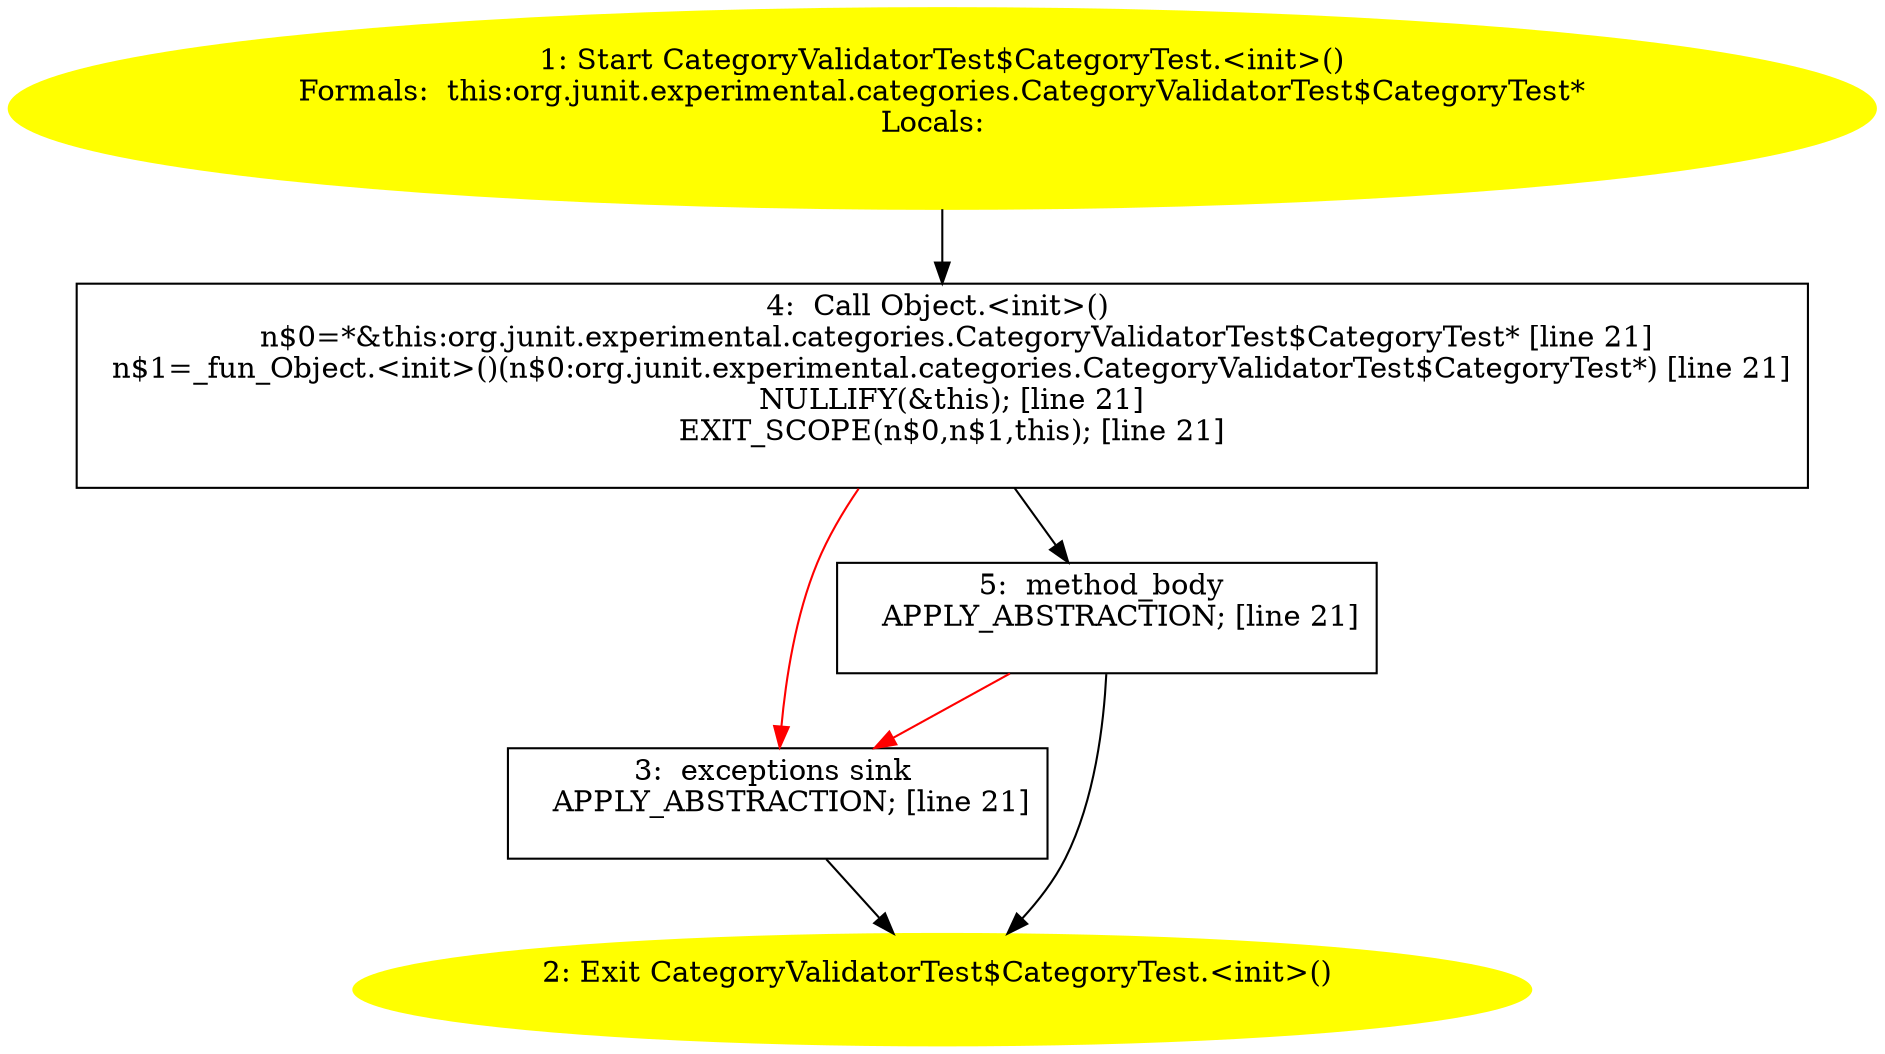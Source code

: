 /* @generated */
digraph cfg {
"org.junit.experimental.categories.CategoryValidatorTest$CategoryTest.<init>().1f8edfe95b43b7611bf7f20965989b74_1" [label="1: Start CategoryValidatorTest$CategoryTest.<init>()\nFormals:  this:org.junit.experimental.categories.CategoryValidatorTest$CategoryTest*\nLocals:  \n  " color=yellow style=filled]
	

	 "org.junit.experimental.categories.CategoryValidatorTest$CategoryTest.<init>().1f8edfe95b43b7611bf7f20965989b74_1" -> "org.junit.experimental.categories.CategoryValidatorTest$CategoryTest.<init>().1f8edfe95b43b7611bf7f20965989b74_4" ;
"org.junit.experimental.categories.CategoryValidatorTest$CategoryTest.<init>().1f8edfe95b43b7611bf7f20965989b74_2" [label="2: Exit CategoryValidatorTest$CategoryTest.<init>() \n  " color=yellow style=filled]
	

"org.junit.experimental.categories.CategoryValidatorTest$CategoryTest.<init>().1f8edfe95b43b7611bf7f20965989b74_3" [label="3:  exceptions sink \n   APPLY_ABSTRACTION; [line 21]\n " shape="box"]
	

	 "org.junit.experimental.categories.CategoryValidatorTest$CategoryTest.<init>().1f8edfe95b43b7611bf7f20965989b74_3" -> "org.junit.experimental.categories.CategoryValidatorTest$CategoryTest.<init>().1f8edfe95b43b7611bf7f20965989b74_2" ;
"org.junit.experimental.categories.CategoryValidatorTest$CategoryTest.<init>().1f8edfe95b43b7611bf7f20965989b74_4" [label="4:  Call Object.<init>() \n   n$0=*&this:org.junit.experimental.categories.CategoryValidatorTest$CategoryTest* [line 21]\n  n$1=_fun_Object.<init>()(n$0:org.junit.experimental.categories.CategoryValidatorTest$CategoryTest*) [line 21]\n  NULLIFY(&this); [line 21]\n  EXIT_SCOPE(n$0,n$1,this); [line 21]\n " shape="box"]
	

	 "org.junit.experimental.categories.CategoryValidatorTest$CategoryTest.<init>().1f8edfe95b43b7611bf7f20965989b74_4" -> "org.junit.experimental.categories.CategoryValidatorTest$CategoryTest.<init>().1f8edfe95b43b7611bf7f20965989b74_5" ;
	 "org.junit.experimental.categories.CategoryValidatorTest$CategoryTest.<init>().1f8edfe95b43b7611bf7f20965989b74_4" -> "org.junit.experimental.categories.CategoryValidatorTest$CategoryTest.<init>().1f8edfe95b43b7611bf7f20965989b74_3" [color="red" ];
"org.junit.experimental.categories.CategoryValidatorTest$CategoryTest.<init>().1f8edfe95b43b7611bf7f20965989b74_5" [label="5:  method_body \n   APPLY_ABSTRACTION; [line 21]\n " shape="box"]
	

	 "org.junit.experimental.categories.CategoryValidatorTest$CategoryTest.<init>().1f8edfe95b43b7611bf7f20965989b74_5" -> "org.junit.experimental.categories.CategoryValidatorTest$CategoryTest.<init>().1f8edfe95b43b7611bf7f20965989b74_2" ;
	 "org.junit.experimental.categories.CategoryValidatorTest$CategoryTest.<init>().1f8edfe95b43b7611bf7f20965989b74_5" -> "org.junit.experimental.categories.CategoryValidatorTest$CategoryTest.<init>().1f8edfe95b43b7611bf7f20965989b74_3" [color="red" ];
}
